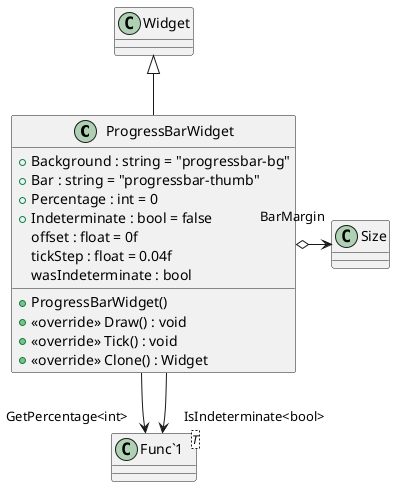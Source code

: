 @startuml
class ProgressBarWidget {
    + Background : string = "progressbar-bg"
    + Bar : string = "progressbar-thumb"
    + Percentage : int = 0
    + Indeterminate : bool = false
    offset : float = 0f
    tickStep : float = 0.04f
    + ProgressBarWidget()
    + <<override>> Draw() : void
    wasIndeterminate : bool
    + <<override>> Tick() : void
    + <<override>> Clone() : Widget
}
class "Func`1"<T> {
}
Widget <|-- ProgressBarWidget
ProgressBarWidget o-> "BarMargin" Size
ProgressBarWidget --> "GetPercentage<int>" "Func`1"
ProgressBarWidget --> "IsIndeterminate<bool>" "Func`1"
@enduml
